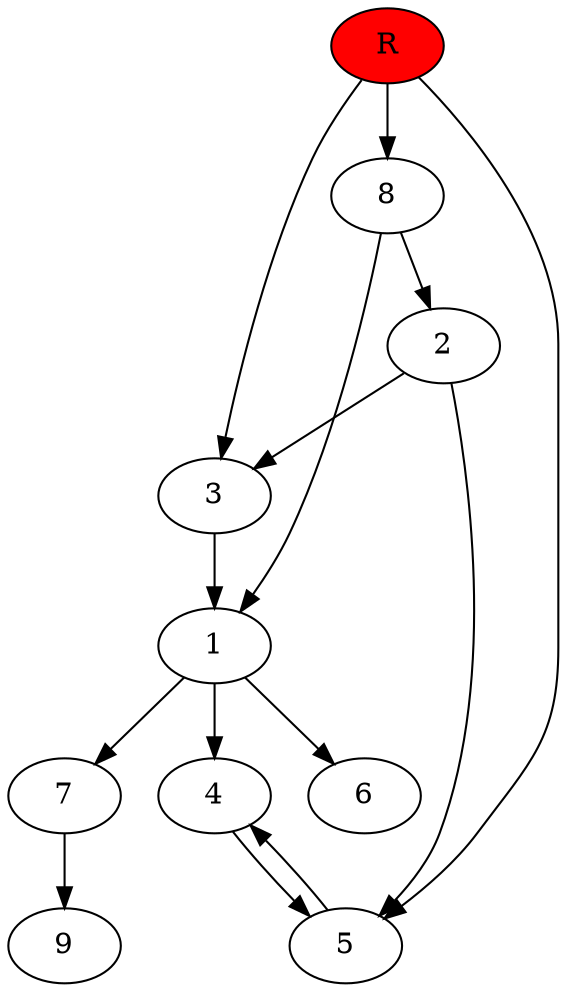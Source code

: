 digraph prb25086 {
	1
	2
	3
	4
	5
	6
	7
	8
	R [fillcolor="#ff0000" style=filled]
	1 -> 4
	1 -> 6
	1 -> 7
	2 -> 3
	2 -> 5
	3 -> 1
	4 -> 5
	5 -> 4
	7 -> 9
	8 -> 1
	8 -> 2
	R -> 3
	R -> 5
	R -> 8
}
